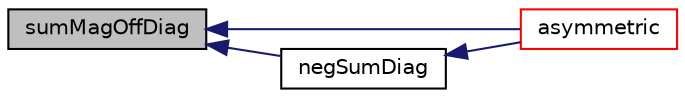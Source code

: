 digraph "sumMagOffDiag"
{
  bgcolor="transparent";
  edge [fontname="Helvetica",fontsize="10",labelfontname="Helvetica",labelfontsize="10"];
  node [fontname="Helvetica",fontsize="10",shape=record];
  rankdir="LR";
  Node899 [label="sumMagOffDiag",height=0.2,width=0.4,color="black", fillcolor="grey75", style="filled", fontcolor="black"];
  Node899 -> Node900 [dir="back",color="midnightblue",fontsize="10",style="solid",fontname="Helvetica"];
  Node900 [label="asymmetric",height=0.2,width=0.4,color="red",URL="$a28105.html#aff45003a4c4226b1f6f4e5e24d382e03"];
  Node899 -> Node906 [dir="back",color="midnightblue",fontsize="10",style="solid",fontname="Helvetica"];
  Node906 [label="negSumDiag",height=0.2,width=0.4,color="black",URL="$a28105.html#a7ad351a572b04686613ec1f9650ad95c"];
  Node906 -> Node900 [dir="back",color="midnightblue",fontsize="10",style="solid",fontname="Helvetica"];
}
